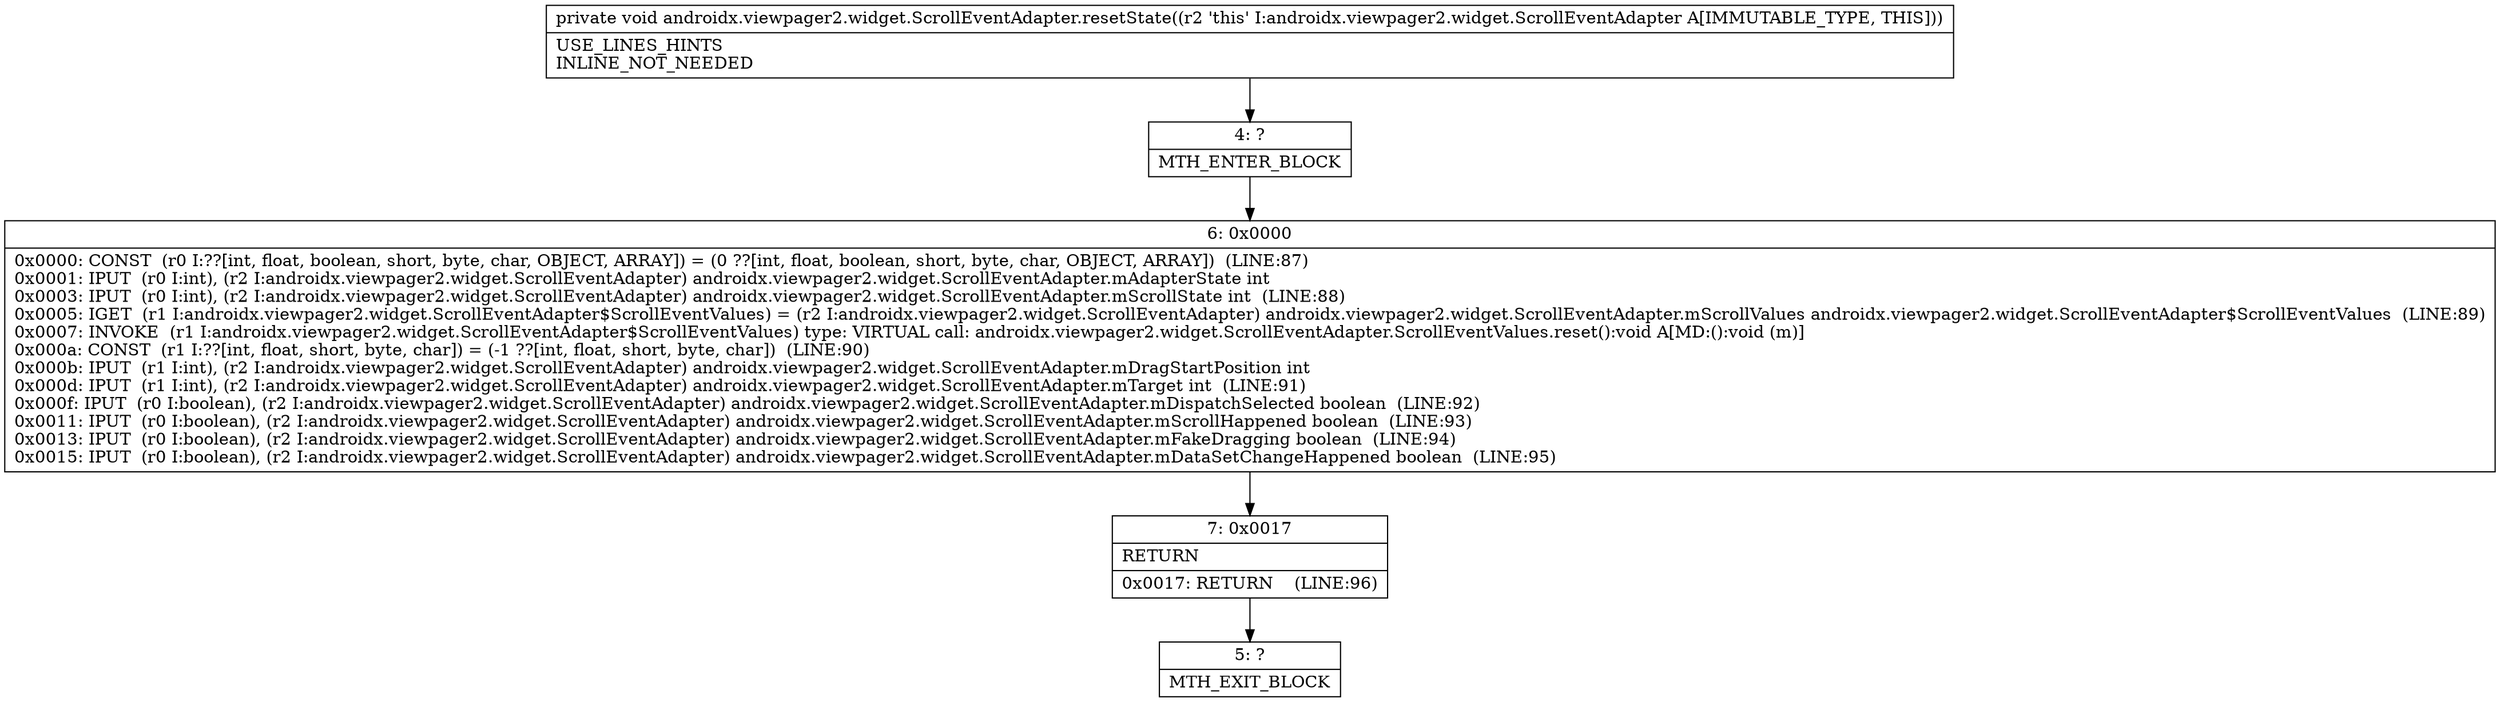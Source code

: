 digraph "CFG forandroidx.viewpager2.widget.ScrollEventAdapter.resetState()V" {
Node_4 [shape=record,label="{4\:\ ?|MTH_ENTER_BLOCK\l}"];
Node_6 [shape=record,label="{6\:\ 0x0000|0x0000: CONST  (r0 I:??[int, float, boolean, short, byte, char, OBJECT, ARRAY]) = (0 ??[int, float, boolean, short, byte, char, OBJECT, ARRAY])  (LINE:87)\l0x0001: IPUT  (r0 I:int), (r2 I:androidx.viewpager2.widget.ScrollEventAdapter) androidx.viewpager2.widget.ScrollEventAdapter.mAdapterState int \l0x0003: IPUT  (r0 I:int), (r2 I:androidx.viewpager2.widget.ScrollEventAdapter) androidx.viewpager2.widget.ScrollEventAdapter.mScrollState int  (LINE:88)\l0x0005: IGET  (r1 I:androidx.viewpager2.widget.ScrollEventAdapter$ScrollEventValues) = (r2 I:androidx.viewpager2.widget.ScrollEventAdapter) androidx.viewpager2.widget.ScrollEventAdapter.mScrollValues androidx.viewpager2.widget.ScrollEventAdapter$ScrollEventValues  (LINE:89)\l0x0007: INVOKE  (r1 I:androidx.viewpager2.widget.ScrollEventAdapter$ScrollEventValues) type: VIRTUAL call: androidx.viewpager2.widget.ScrollEventAdapter.ScrollEventValues.reset():void A[MD:():void (m)]\l0x000a: CONST  (r1 I:??[int, float, short, byte, char]) = (\-1 ??[int, float, short, byte, char])  (LINE:90)\l0x000b: IPUT  (r1 I:int), (r2 I:androidx.viewpager2.widget.ScrollEventAdapter) androidx.viewpager2.widget.ScrollEventAdapter.mDragStartPosition int \l0x000d: IPUT  (r1 I:int), (r2 I:androidx.viewpager2.widget.ScrollEventAdapter) androidx.viewpager2.widget.ScrollEventAdapter.mTarget int  (LINE:91)\l0x000f: IPUT  (r0 I:boolean), (r2 I:androidx.viewpager2.widget.ScrollEventAdapter) androidx.viewpager2.widget.ScrollEventAdapter.mDispatchSelected boolean  (LINE:92)\l0x0011: IPUT  (r0 I:boolean), (r2 I:androidx.viewpager2.widget.ScrollEventAdapter) androidx.viewpager2.widget.ScrollEventAdapter.mScrollHappened boolean  (LINE:93)\l0x0013: IPUT  (r0 I:boolean), (r2 I:androidx.viewpager2.widget.ScrollEventAdapter) androidx.viewpager2.widget.ScrollEventAdapter.mFakeDragging boolean  (LINE:94)\l0x0015: IPUT  (r0 I:boolean), (r2 I:androidx.viewpager2.widget.ScrollEventAdapter) androidx.viewpager2.widget.ScrollEventAdapter.mDataSetChangeHappened boolean  (LINE:95)\l}"];
Node_7 [shape=record,label="{7\:\ 0x0017|RETURN\l|0x0017: RETURN    (LINE:96)\l}"];
Node_5 [shape=record,label="{5\:\ ?|MTH_EXIT_BLOCK\l}"];
MethodNode[shape=record,label="{private void androidx.viewpager2.widget.ScrollEventAdapter.resetState((r2 'this' I:androidx.viewpager2.widget.ScrollEventAdapter A[IMMUTABLE_TYPE, THIS]))  | USE_LINES_HINTS\lINLINE_NOT_NEEDED\l}"];
MethodNode -> Node_4;Node_4 -> Node_6;
Node_6 -> Node_7;
Node_7 -> Node_5;
}

